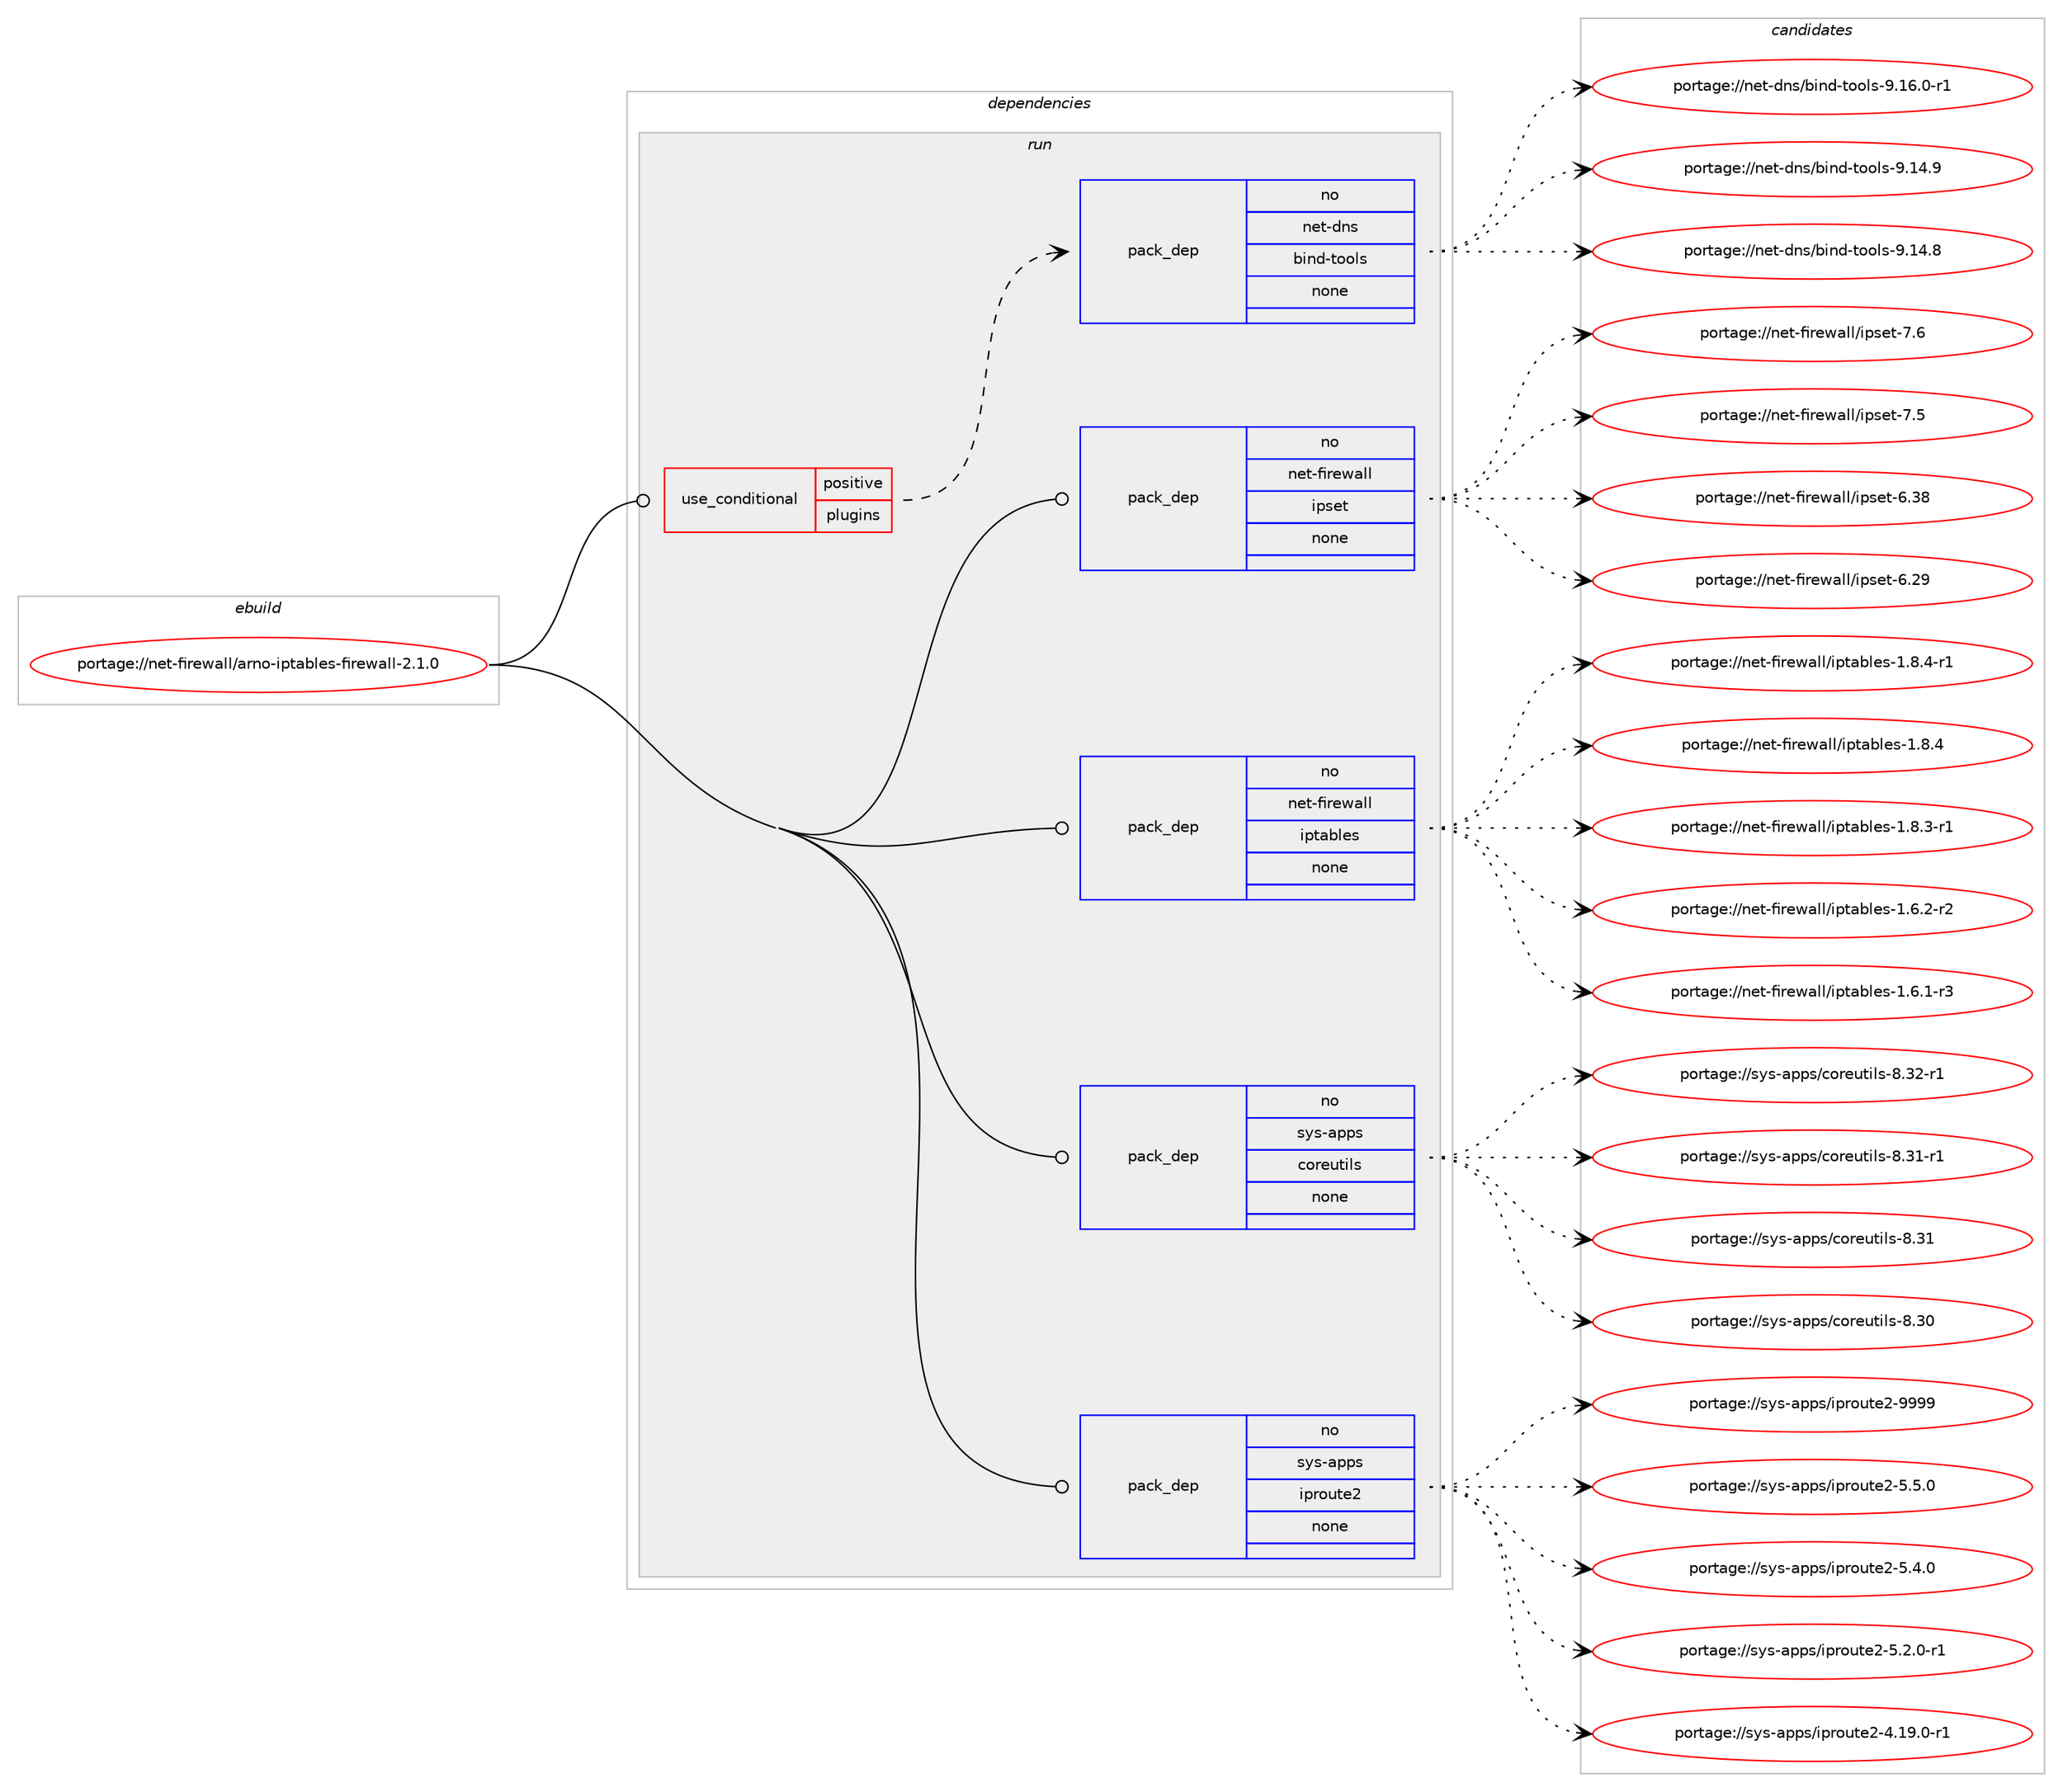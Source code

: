 digraph prolog {

# *************
# Graph options
# *************

newrank=true;
concentrate=true;
compound=true;
graph [rankdir=LR,fontname=Helvetica,fontsize=10,ranksep=1.5];#, ranksep=2.5, nodesep=0.2];
edge  [arrowhead=vee];
node  [fontname=Helvetica,fontsize=10];

# **********
# The ebuild
# **********

subgraph cluster_leftcol {
color=gray;
rank=same;
label=<<i>ebuild</i>>;
id [label="portage://net-firewall/arno-iptables-firewall-2.1.0", color=red, width=4, href="../net-firewall/arno-iptables-firewall-2.1.0.svg"];
}

# ****************
# The dependencies
# ****************

subgraph cluster_midcol {
color=gray;
label=<<i>dependencies</i>>;
subgraph cluster_compile {
fillcolor="#eeeeee";
style=filled;
label=<<i>compile</i>>;
}
subgraph cluster_compileandrun {
fillcolor="#eeeeee";
style=filled;
label=<<i>compile and run</i>>;
}
subgraph cluster_run {
fillcolor="#eeeeee";
style=filled;
label=<<i>run</i>>;
subgraph cond4294 {
dependency24880 [label=<<TABLE BORDER="0" CELLBORDER="1" CELLSPACING="0" CELLPADDING="4"><TR><TD ROWSPAN="3" CELLPADDING="10">use_conditional</TD></TR><TR><TD>positive</TD></TR><TR><TD>plugins</TD></TR></TABLE>>, shape=none, color=red];
subgraph pack20203 {
dependency24881 [label=<<TABLE BORDER="0" CELLBORDER="1" CELLSPACING="0" CELLPADDING="4" WIDTH="220"><TR><TD ROWSPAN="6" CELLPADDING="30">pack_dep</TD></TR><TR><TD WIDTH="110">no</TD></TR><TR><TD>net-dns</TD></TR><TR><TD>bind-tools</TD></TR><TR><TD>none</TD></TR><TR><TD></TD></TR></TABLE>>, shape=none, color=blue];
}
dependency24880:e -> dependency24881:w [weight=20,style="dashed",arrowhead="vee"];
}
id:e -> dependency24880:w [weight=20,style="solid",arrowhead="odot"];
subgraph pack20204 {
dependency24882 [label=<<TABLE BORDER="0" CELLBORDER="1" CELLSPACING="0" CELLPADDING="4" WIDTH="220"><TR><TD ROWSPAN="6" CELLPADDING="30">pack_dep</TD></TR><TR><TD WIDTH="110">no</TD></TR><TR><TD>net-firewall</TD></TR><TR><TD>ipset</TD></TR><TR><TD>none</TD></TR><TR><TD></TD></TR></TABLE>>, shape=none, color=blue];
}
id:e -> dependency24882:w [weight=20,style="solid",arrowhead="odot"];
subgraph pack20205 {
dependency24883 [label=<<TABLE BORDER="0" CELLBORDER="1" CELLSPACING="0" CELLPADDING="4" WIDTH="220"><TR><TD ROWSPAN="6" CELLPADDING="30">pack_dep</TD></TR><TR><TD WIDTH="110">no</TD></TR><TR><TD>net-firewall</TD></TR><TR><TD>iptables</TD></TR><TR><TD>none</TD></TR><TR><TD></TD></TR></TABLE>>, shape=none, color=blue];
}
id:e -> dependency24883:w [weight=20,style="solid",arrowhead="odot"];
subgraph pack20206 {
dependency24884 [label=<<TABLE BORDER="0" CELLBORDER="1" CELLSPACING="0" CELLPADDING="4" WIDTH="220"><TR><TD ROWSPAN="6" CELLPADDING="30">pack_dep</TD></TR><TR><TD WIDTH="110">no</TD></TR><TR><TD>sys-apps</TD></TR><TR><TD>coreutils</TD></TR><TR><TD>none</TD></TR><TR><TD></TD></TR></TABLE>>, shape=none, color=blue];
}
id:e -> dependency24884:w [weight=20,style="solid",arrowhead="odot"];
subgraph pack20207 {
dependency24885 [label=<<TABLE BORDER="0" CELLBORDER="1" CELLSPACING="0" CELLPADDING="4" WIDTH="220"><TR><TD ROWSPAN="6" CELLPADDING="30">pack_dep</TD></TR><TR><TD WIDTH="110">no</TD></TR><TR><TD>sys-apps</TD></TR><TR><TD>iproute2</TD></TR><TR><TD>none</TD></TR><TR><TD></TD></TR></TABLE>>, shape=none, color=blue];
}
id:e -> dependency24885:w [weight=20,style="solid",arrowhead="odot"];
}
}

# **************
# The candidates
# **************

subgraph cluster_choices {
rank=same;
color=gray;
label=<<i>candidates</i>>;

subgraph choice20203 {
color=black;
nodesep=1;
choice11010111645100110115479810511010045116111111108115455746495446484511449 [label="portage://net-dns/bind-tools-9.16.0-r1", color=red, width=4,href="../net-dns/bind-tools-9.16.0-r1.svg"];
choice1101011164510011011547981051101004511611111110811545574649524657 [label="portage://net-dns/bind-tools-9.14.9", color=red, width=4,href="../net-dns/bind-tools-9.14.9.svg"];
choice1101011164510011011547981051101004511611111110811545574649524656 [label="portage://net-dns/bind-tools-9.14.8", color=red, width=4,href="../net-dns/bind-tools-9.14.8.svg"];
dependency24881:e -> choice11010111645100110115479810511010045116111111108115455746495446484511449:w [style=dotted,weight="100"];
dependency24881:e -> choice1101011164510011011547981051101004511611111110811545574649524657:w [style=dotted,weight="100"];
dependency24881:e -> choice1101011164510011011547981051101004511611111110811545574649524656:w [style=dotted,weight="100"];
}
subgraph choice20204 {
color=black;
nodesep=1;
choice11010111645102105114101119971081084710511211510111645554654 [label="portage://net-firewall/ipset-7.6", color=red, width=4,href="../net-firewall/ipset-7.6.svg"];
choice11010111645102105114101119971081084710511211510111645554653 [label="portage://net-firewall/ipset-7.5", color=red, width=4,href="../net-firewall/ipset-7.5.svg"];
choice1101011164510210511410111997108108471051121151011164554465156 [label="portage://net-firewall/ipset-6.38", color=red, width=4,href="../net-firewall/ipset-6.38.svg"];
choice1101011164510210511410111997108108471051121151011164554465057 [label="portage://net-firewall/ipset-6.29", color=red, width=4,href="../net-firewall/ipset-6.29.svg"];
dependency24882:e -> choice11010111645102105114101119971081084710511211510111645554654:w [style=dotted,weight="100"];
dependency24882:e -> choice11010111645102105114101119971081084710511211510111645554653:w [style=dotted,weight="100"];
dependency24882:e -> choice1101011164510210511410111997108108471051121151011164554465156:w [style=dotted,weight="100"];
dependency24882:e -> choice1101011164510210511410111997108108471051121151011164554465057:w [style=dotted,weight="100"];
}
subgraph choice20205 {
color=black;
nodesep=1;
choice11010111645102105114101119971081084710511211697981081011154549465646524511449 [label="portage://net-firewall/iptables-1.8.4-r1", color=red, width=4,href="../net-firewall/iptables-1.8.4-r1.svg"];
choice1101011164510210511410111997108108471051121169798108101115454946564652 [label="portage://net-firewall/iptables-1.8.4", color=red, width=4,href="../net-firewall/iptables-1.8.4.svg"];
choice11010111645102105114101119971081084710511211697981081011154549465646514511449 [label="portage://net-firewall/iptables-1.8.3-r1", color=red, width=4,href="../net-firewall/iptables-1.8.3-r1.svg"];
choice11010111645102105114101119971081084710511211697981081011154549465446504511450 [label="portage://net-firewall/iptables-1.6.2-r2", color=red, width=4,href="../net-firewall/iptables-1.6.2-r2.svg"];
choice11010111645102105114101119971081084710511211697981081011154549465446494511451 [label="portage://net-firewall/iptables-1.6.1-r3", color=red, width=4,href="../net-firewall/iptables-1.6.1-r3.svg"];
dependency24883:e -> choice11010111645102105114101119971081084710511211697981081011154549465646524511449:w [style=dotted,weight="100"];
dependency24883:e -> choice1101011164510210511410111997108108471051121169798108101115454946564652:w [style=dotted,weight="100"];
dependency24883:e -> choice11010111645102105114101119971081084710511211697981081011154549465646514511449:w [style=dotted,weight="100"];
dependency24883:e -> choice11010111645102105114101119971081084710511211697981081011154549465446504511450:w [style=dotted,weight="100"];
dependency24883:e -> choice11010111645102105114101119971081084710511211697981081011154549465446494511451:w [style=dotted,weight="100"];
}
subgraph choice20206 {
color=black;
nodesep=1;
choice1151211154597112112115479911111410111711610510811545564651504511449 [label="portage://sys-apps/coreutils-8.32-r1", color=red, width=4,href="../sys-apps/coreutils-8.32-r1.svg"];
choice1151211154597112112115479911111410111711610510811545564651494511449 [label="portage://sys-apps/coreutils-8.31-r1", color=red, width=4,href="../sys-apps/coreutils-8.31-r1.svg"];
choice115121115459711211211547991111141011171161051081154556465149 [label="portage://sys-apps/coreutils-8.31", color=red, width=4,href="../sys-apps/coreutils-8.31.svg"];
choice115121115459711211211547991111141011171161051081154556465148 [label="portage://sys-apps/coreutils-8.30", color=red, width=4,href="../sys-apps/coreutils-8.30.svg"];
dependency24884:e -> choice1151211154597112112115479911111410111711610510811545564651504511449:w [style=dotted,weight="100"];
dependency24884:e -> choice1151211154597112112115479911111410111711610510811545564651494511449:w [style=dotted,weight="100"];
dependency24884:e -> choice115121115459711211211547991111141011171161051081154556465149:w [style=dotted,weight="100"];
dependency24884:e -> choice115121115459711211211547991111141011171161051081154556465148:w [style=dotted,weight="100"];
}
subgraph choice20207 {
color=black;
nodesep=1;
choice115121115459711211211547105112114111117116101504557575757 [label="portage://sys-apps/iproute2-9999", color=red, width=4,href="../sys-apps/iproute2-9999.svg"];
choice11512111545971121121154710511211411111711610150455346534648 [label="portage://sys-apps/iproute2-5.5.0", color=red, width=4,href="../sys-apps/iproute2-5.5.0.svg"];
choice11512111545971121121154710511211411111711610150455346524648 [label="portage://sys-apps/iproute2-5.4.0", color=red, width=4,href="../sys-apps/iproute2-5.4.0.svg"];
choice115121115459711211211547105112114111117116101504553465046484511449 [label="portage://sys-apps/iproute2-5.2.0-r1", color=red, width=4,href="../sys-apps/iproute2-5.2.0-r1.svg"];
choice11512111545971121121154710511211411111711610150455246495746484511449 [label="portage://sys-apps/iproute2-4.19.0-r1", color=red, width=4,href="../sys-apps/iproute2-4.19.0-r1.svg"];
dependency24885:e -> choice115121115459711211211547105112114111117116101504557575757:w [style=dotted,weight="100"];
dependency24885:e -> choice11512111545971121121154710511211411111711610150455346534648:w [style=dotted,weight="100"];
dependency24885:e -> choice11512111545971121121154710511211411111711610150455346524648:w [style=dotted,weight="100"];
dependency24885:e -> choice115121115459711211211547105112114111117116101504553465046484511449:w [style=dotted,weight="100"];
dependency24885:e -> choice11512111545971121121154710511211411111711610150455246495746484511449:w [style=dotted,weight="100"];
}
}

}
